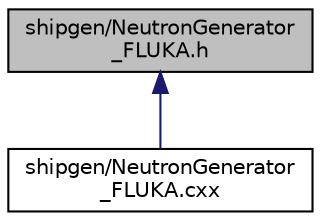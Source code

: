 digraph "shipgen/NeutronGenerator_FLUKA.h"
{
 // LATEX_PDF_SIZE
  edge [fontname="Helvetica",fontsize="10",labelfontname="Helvetica",labelfontsize="10"];
  node [fontname="Helvetica",fontsize="10",shape=record];
  Node1 [label="shipgen/NeutronGenerator\l_FLUKA.h",height=0.2,width=0.4,color="black", fillcolor="grey75", style="filled", fontcolor="black",tooltip=" "];
  Node1 -> Node2 [dir="back",color="midnightblue",fontsize="10",style="solid",fontname="Helvetica"];
  Node2 [label="shipgen/NeutronGenerator\l_FLUKA.cxx",height=0.2,width=0.4,color="black", fillcolor="white", style="filled",URL="$NeutronGenerator__FLUKA_8cxx.html",tooltip=" "];
}
